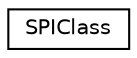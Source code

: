 digraph "Graphical Class Hierarchy"
{
  edge [fontname="Helvetica",fontsize="10",labelfontname="Helvetica",labelfontsize="10"];
  node [fontname="Helvetica",fontsize="10",shape=record];
  rankdir="LR";
  Node1 [label="SPIClass",height=0.2,width=0.4,color="black", fillcolor="white", style="filled",URL="$class_s_p_i_class.html"];
}
